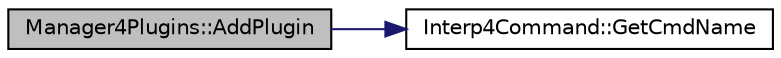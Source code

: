digraph "Manager4Plugins::AddPlugin"
{
  edge [fontname="Helvetica",fontsize="10",labelfontname="Helvetica",labelfontsize="10"];
  node [fontname="Helvetica",fontsize="10",shape=record];
  rankdir="LR";
  Node1 [label="Manager4Plugins::AddPlugin",height=0.2,width=0.4,color="black", fillcolor="grey75", style="filled", fontcolor="black"];
  Node1 -> Node2 [color="midnightblue",fontsize="10",style="solid",fontname="Helvetica"];
  Node2 [label="Interp4Command::GetCmdName",height=0.2,width=0.4,color="black", fillcolor="white", style="filled",URL="$class_interp4_command.html#a9b1bff7ff363991b35965ae9dfeac648",tooltip="Zwraca nazwę komendy. "];
}
